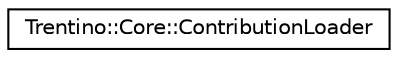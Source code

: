 digraph G
{
  edge [fontname="Helvetica",fontsize="10",labelfontname="Helvetica",labelfontsize="10"];
  node [fontname="Helvetica",fontsize="10",shape=record];
  rankdir="LR";
  Node1 [label="Trentino::Core::ContributionLoader",height=0.2,width=0.4,color="black", fillcolor="white", style="filled",URL="$class_trentino_1_1_core_1_1_contribution_loader.html",tooltip="ContributionLoader is responsible to load a contribution."];
}
